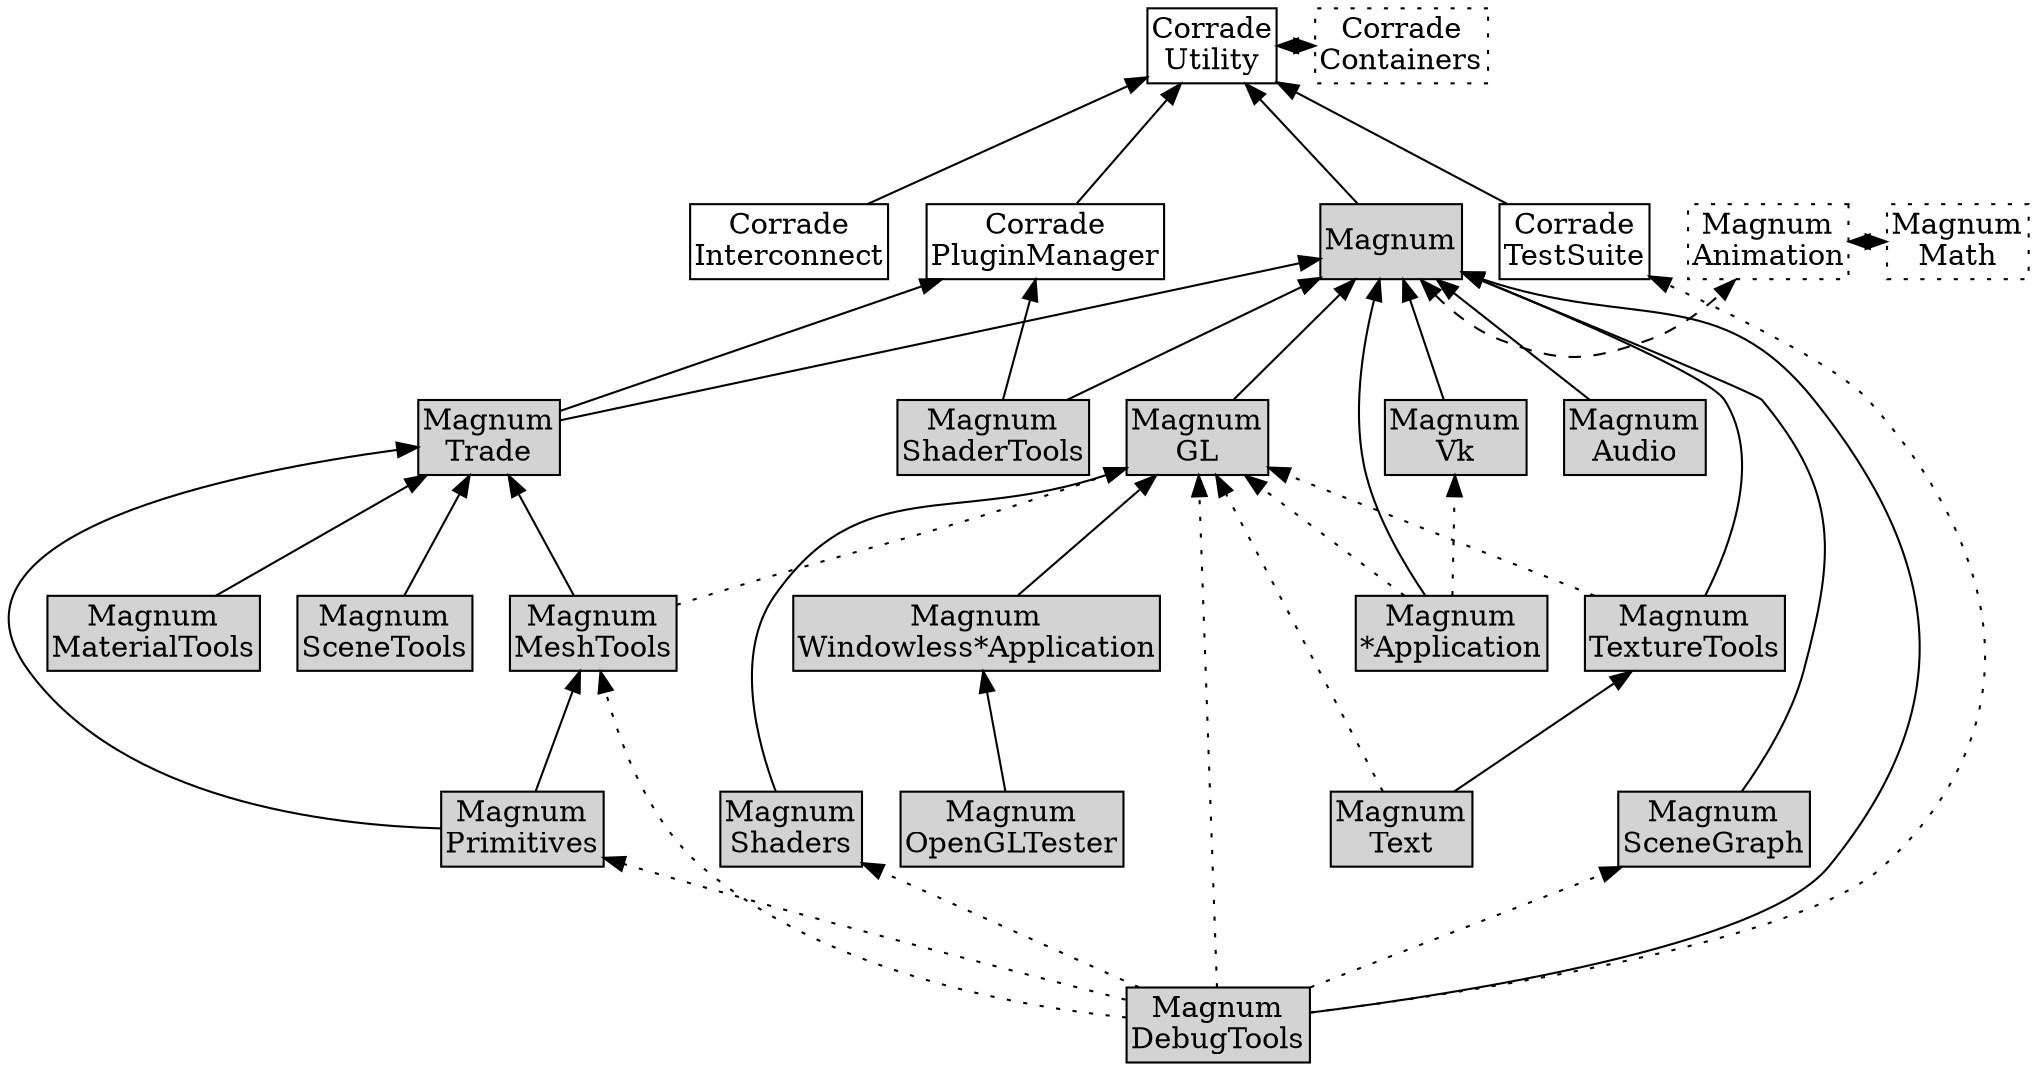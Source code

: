 /*
    This file is part of Magnum.

    Copyright © 2010, 2011, 2012, 2013, 2014, 2015, 2016, 2017, 2018, 2019,
                2020, 2021, 2022, 2023 Vladimír Vondruš <mosra@centrum.cz>

    Permission is hereby granted, free of charge, to any person obtaining a
    copy of this software and associated documentation files (the "Software"),
    to deal in the Software without restriction, including without limitation
    the rights to use, copy, modify, merge, publish, distribute, sublicense,
    and/or sell copies of the Software, and to permit persons to whom the
    Software is furnished to do so, subject to the following conditions:

    The above copyright notice and this permission notice shall be included
    in all copies or substantial portions of the Software.

    THE SOFTWARE IS PROVIDED "AS IS", WITHOUT WARRANTY OF ANY KIND, EXPRESS OR
    IMPLIED, INCLUDING BUT NOT LIMITED TO THE WARRANTIES OF MERCHANTABILITY,
    FITNESS FOR A PARTICULAR PURPOSE AND NONINFRINGEMENT. IN NO EVENT SHALL
    THE AUTHORS OR COPYRIGHT HOLDERS BE LIABLE FOR ANY CLAIM, DAMAGES OR OTHER
    LIABILITY, WHETHER IN AN ACTION OF CONTRACT, TORT OR OTHERWISE, ARISING
    FROM, OUT OF OR IN CONNECTION WITH THE SOFTWARE OR THE USE OR OTHER
    DEALINGS IN THE SOFTWARE.
*/

digraph "Magnum library dependency order" {
    rankdir=BT
    ranksep=0.8
    node [style=filled shape=rect margin="0.03,0.03"]

    CorradeUtility [style=solid label="Corrade\nUtility" class="m-primary"]
    CorradeContainers [style=solid label="Corrade\nContainers" class="m-primary" style=dotted]
    CorradePluginManager [style=solid label="Corrade\nPluginManager" class="m-info"]
    CorradeInterconnect [style=solid label="Corrade\nInterconnect" class="m-info"]
    CorradeTestSuite [style=solid label="Corrade\nTestSuite" class="m-info"]

    Magnum [class="m-primary"]
    MagnumAnimation [label="Magnum\nAnimation" class="m-primary" style=dotted]
    MagnumAudio [label="Magnum\nAudio" class="m-info"]
    MagnumDebugTools [label="Magnum\nDebugTools" class="m-info"]
    MagnumGL [label="Magnum\nGL" class="m-info"]
    MagnumMath [label="Magnum\nMath" class="m-primary" style=dotted]
    MagnumMaterialTools [label="Magnum\nMaterialTools" class="m-info"]
    MagnumMeshTools [label="Magnum\nMeshTools" class="m-info"]
    MagnumOpenGLTester [label="Magnum\nOpenGLTester" class="m-info"]
    MagnumPrimitives [label="Magnum\nPrimitives" class="m-info"]
    MagnumSceneGraph [label="Magnum\nSceneGraph" class="m-info"]
    MagnumSceneTools [label="Magnum\nSceneTools" class="m-info"]
    MagnumShaders [label="Magnum\nShaders" class="m-info"]
    MagnumShaderTools [label="Magnum\nShaderTools" class="m-info"]
    MagnumText [label="Magnum\nText" class="m-info"]
    MagnumTextureTools [label="Magnum\nTextureTools" class="m-info"]
    MagnumTrade [label="Magnum\nTrade" class="m-info"]
    MagnumVk [label="Magnum\nVk" class="m-info"]

    MagnumApplication [label="Magnum\n*Application" class="m-info"]
    MagnumWindowlessApplication [label="Magnum\nWindowless*Application" class="m-info"]

    CorradeUtility -> CorradeContainers [dir=both style=dashed class="m-primary"]
    {rank=same CorradeUtility CorradeContainers}
    CorradePluginManager -> CorradeUtility [class="m-info"]
    CorradeInterconnect -> CorradeUtility [class="m-info"]
    CorradeTestSuite -> CorradeUtility [class="m-info"]

    {rank=same Magnum -> MagnumAnimation -> MagnumMath [dir=both style=dashed]}
    Magnum -> CorradeUtility

    MagnumAudio -> Magnum

    MagnumDebugTools -> CorradeTestSuite [style=dotted]
    MagnumDebugTools -> Magnum
    MagnumDebugTools -> MagnumGL [style=dotted]
    MagnumDebugTools -> MagnumMeshTools [style=dotted]
    MagnumDebugTools -> MagnumPrimitives [style=dotted]
    MagnumDebugTools -> MagnumShaders [style=dotted]
    MagnumDebugTools -> MagnumSceneGraph [style=dotted]

    MagnumGL -> Magnum

    MagnumMaterialTools -> MagnumTrade

    MagnumMeshTools -> MagnumTrade
    MagnumMeshTools -> MagnumGL [style=dotted]

    MagnumOpenGLTester -> MagnumWindowlessApplication

    MagnumPrimitives -> MagnumMeshTools
    MagnumPrimitives -> MagnumTrade

    MagnumSceneTools -> MagnumTrade

    MagnumSceneGraph -> Magnum

    MagnumShaders -> MagnumGL

    MagnumShaderTools -> Magnum
    MagnumShaderTools -> CorradePluginManager

    MagnumText -> MagnumTextureTools
    MagnumText -> MagnumGL [style=dotted]

    MagnumTextureTools -> Magnum
    MagnumTextureTools -> MagnumGL [style=dotted]

    MagnumTrade -> Magnum
    MagnumTrade -> CorradePluginManager

    MagnumVk -> Magnum

    MagnumApplication -> Magnum
    MagnumApplication -> MagnumGL [style=dotted]
    MagnumApplication -> MagnumVk [style=dotted]

    MagnumWindowlessApplication -> MagnumGL
}
